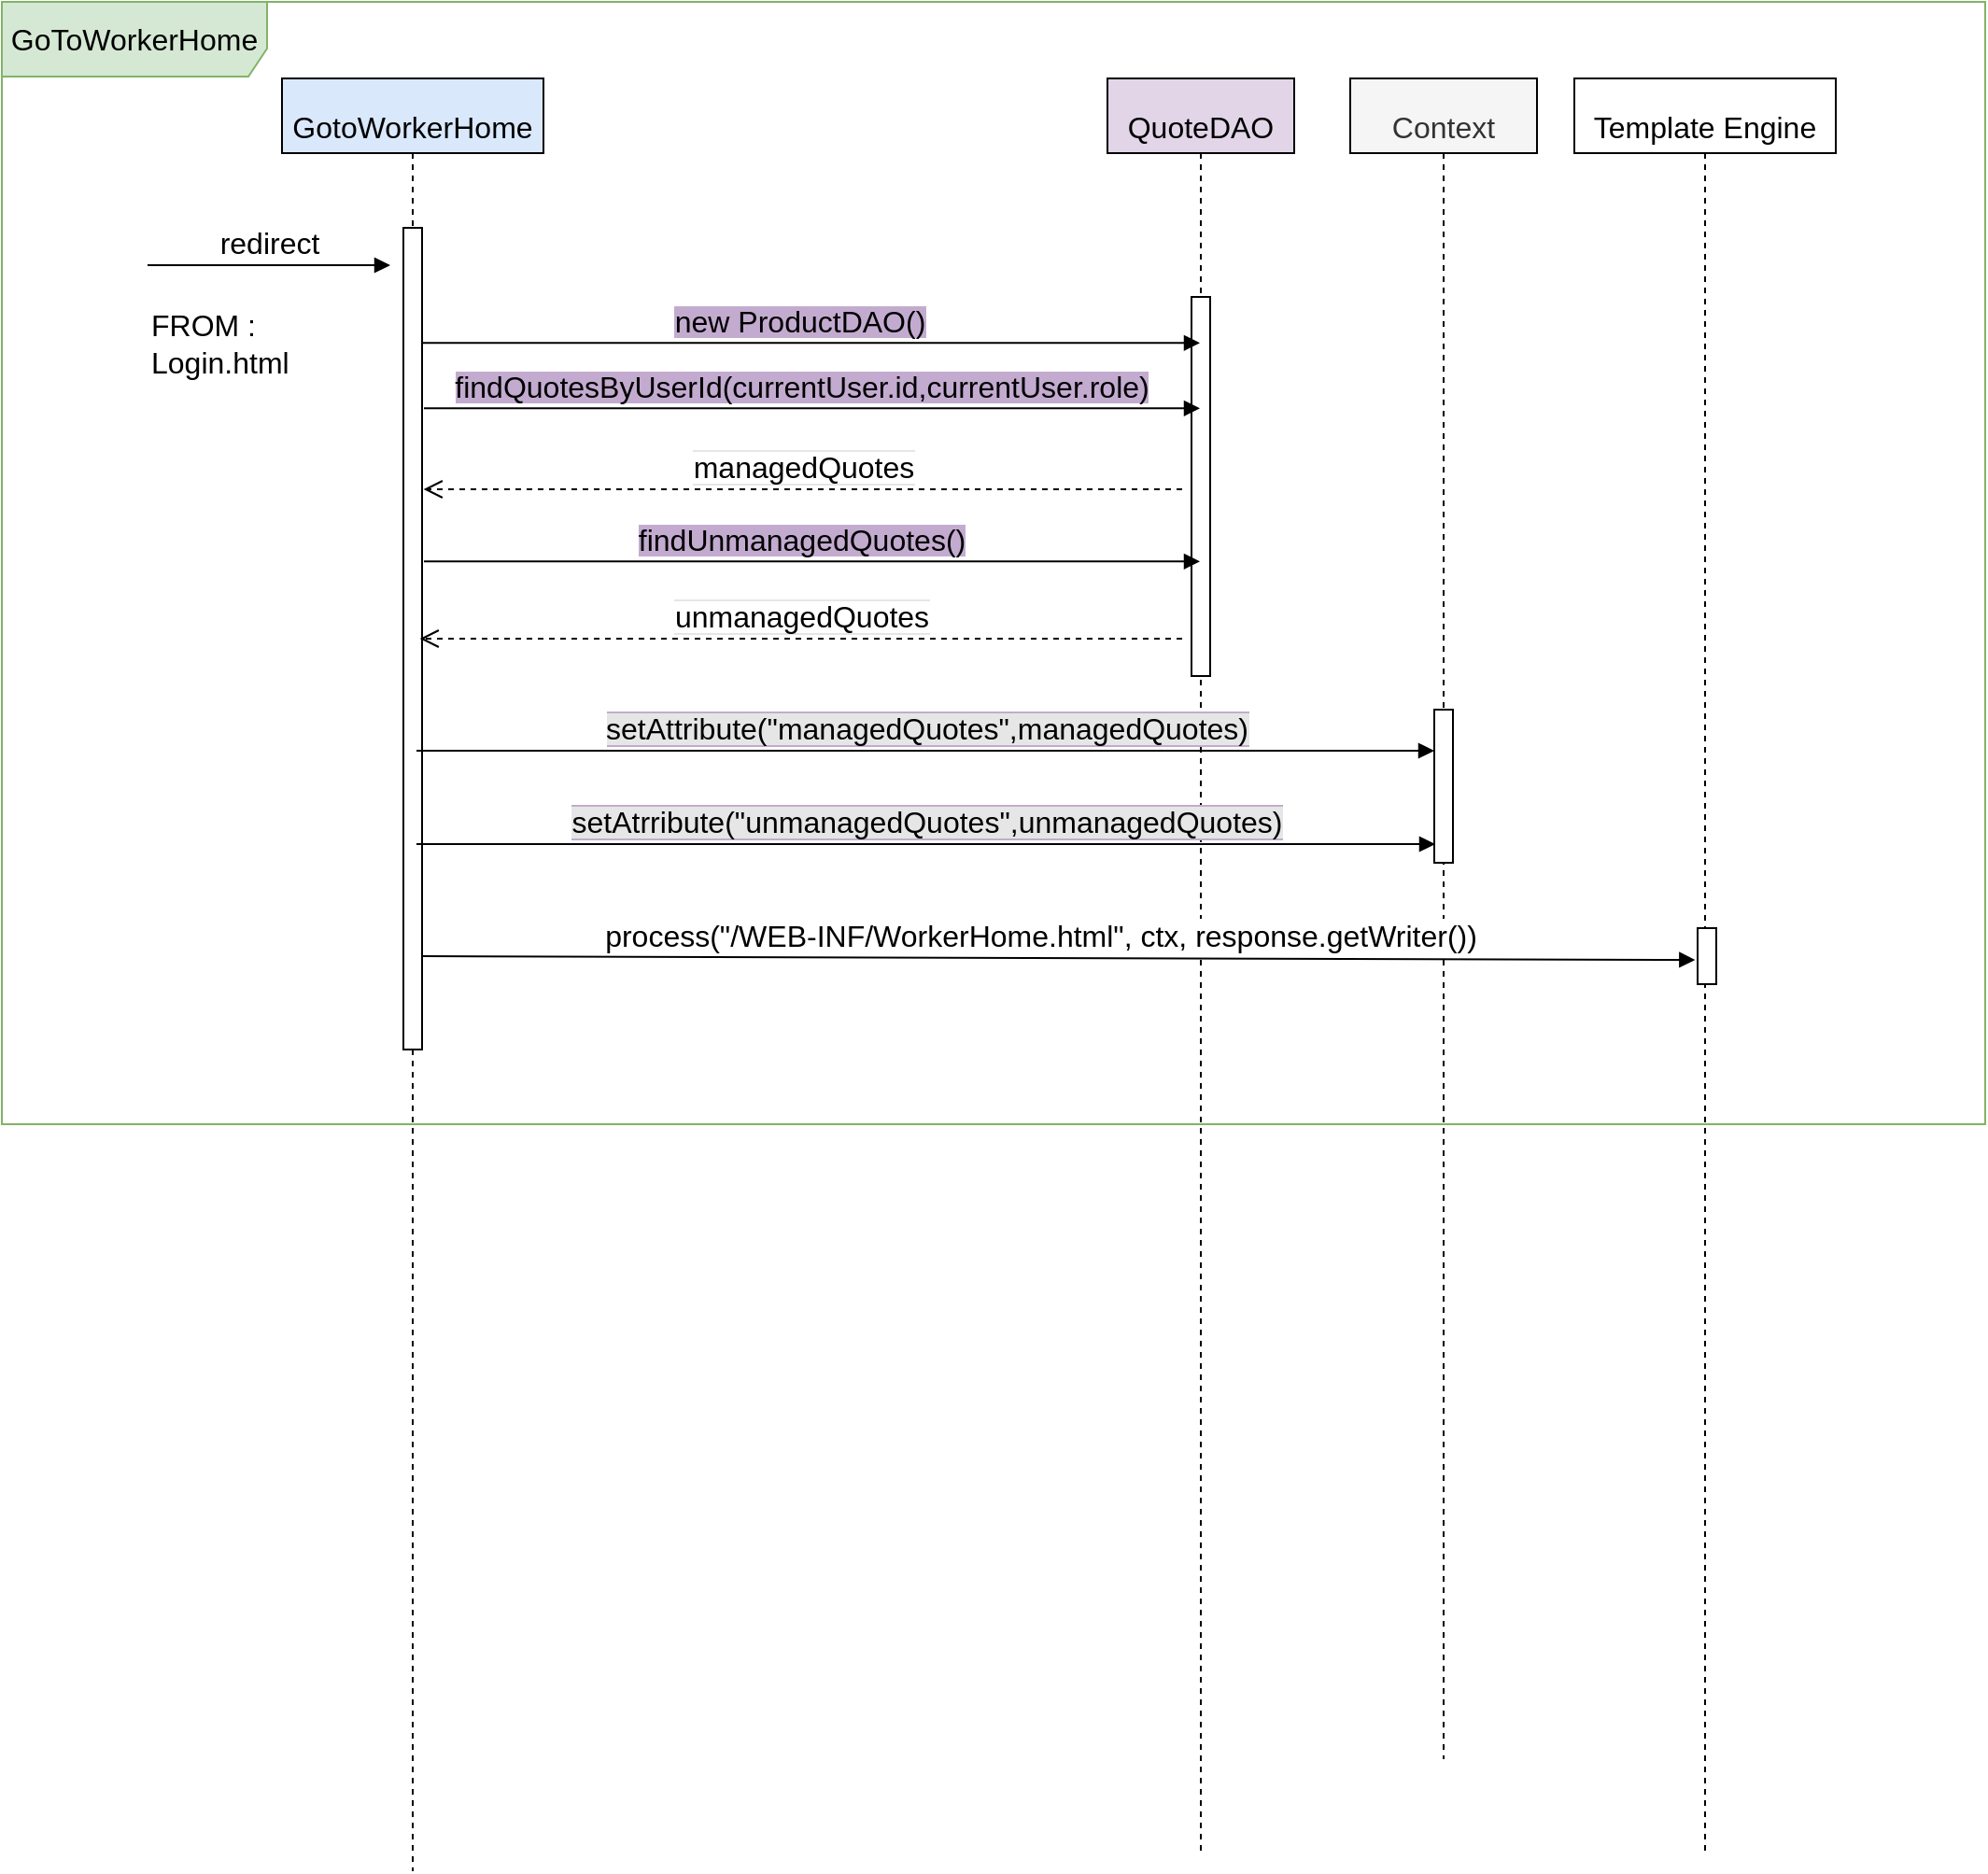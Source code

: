 <mxfile version="18.0.8" type="device"><diagram id="8lv88ZR4mrCCeqeHEAU_" name="Page-1"><mxGraphModel dx="2130" dy="1202" grid="1" gridSize="10" guides="1" tooltips="1" connect="1" arrows="1" fold="1" page="0" pageScale="1" pageWidth="827" pageHeight="1169" math="0" shadow="0"><root><mxCell id="0"/><mxCell id="1" parent="0"/><mxCell id="1Fg2AFdAJ2kEk59hbJvS-36" value="GoToWorkerHome" style="shape=umlFrame;whiteSpace=wrap;html=1;fontSize=16;width=142;height=40;fillColor=#d5e8d4;strokeColor=#82b366;" vertex="1" parent="1"><mxGeometry x="-282" y="-321" width="1062" height="601" as="geometry"/></mxCell><mxCell id="1Fg2AFdAJ2kEk59hbJvS-5" value="&lt;font style=&quot;font-size: 16px;&quot;&gt;GotoWorkerHome&lt;/font&gt;" style="shape=umlLifeline;perimeter=lifelinePerimeter;whiteSpace=wrap;html=1;container=1;collapsible=0;recursiveResize=0;outlineConnect=0;fontSize=33;align=center;fillColor=#dae8fc;strokeColor=#000000;" vertex="1" parent="1"><mxGeometry x="-132" y="-280" width="140" height="960" as="geometry"/></mxCell><mxCell id="1Fg2AFdAJ2kEk59hbJvS-21" value="" style="html=1;points=[];perimeter=orthogonalPerimeter;fontSize=16;" vertex="1" parent="1"><mxGeometry x="-67" y="-200" width="10" height="440" as="geometry"/></mxCell><mxCell id="1Fg2AFdAJ2kEk59hbJvS-13" value="redirect" style="html=1;verticalAlign=bottom;endArrow=block;rounded=0;fontSize=16;" edge="1" parent="1"><mxGeometry width="80" relative="1" as="geometry"><mxPoint x="-204" y="-180" as="sourcePoint"/><mxPoint x="-74" y="-180" as="targetPoint"/></mxGeometry></mxCell><mxCell id="1Fg2AFdAJ2kEk59hbJvS-38" value="FROM :&lt;br&gt;Login.html" style="text;html=1;strokeColor=none;fillColor=none;align=left;verticalAlign=middle;whiteSpace=wrap;rounded=0;fontSize=16;" vertex="1" parent="1"><mxGeometry x="-204" y="-163" width="102" height="50" as="geometry"/></mxCell><mxCell id="1Fg2AFdAJ2kEk59hbJvS-56" value="&lt;span style=&quot;font-size: 16px;&quot;&gt;Context&lt;/span&gt;" style="shape=umlLifeline;perimeter=lifelinePerimeter;whiteSpace=wrap;html=1;container=1;collapsible=0;recursiveResize=0;outlineConnect=0;fontSize=33;align=center;fillColor=#f5f5f5;strokeColor=#000000;fontColor=#333333;" vertex="1" parent="1"><mxGeometry x="440" y="-280" width="100" height="900" as="geometry"/></mxCell><mxCell id="1Fg2AFdAJ2kEk59hbJvS-67" value="" style="html=1;points=[];perimeter=orthogonalPerimeter;fontSize=16;" vertex="1" parent="1Fg2AFdAJ2kEk59hbJvS-56"><mxGeometry x="45" y="338" width="10" height="82" as="geometry"/></mxCell><mxCell id="1Fg2AFdAJ2kEk59hbJvS-69" value="&lt;span style=&quot;font-size: 16px;&quot;&gt;QuoteDAO&lt;/span&gt;" style="shape=umlLifeline;perimeter=lifelinePerimeter;whiteSpace=wrap;html=1;container=1;collapsible=0;recursiveResize=0;outlineConnect=0;fontSize=33;align=center;fillColor=#e1d5e7;strokeColor=#000000;" vertex="1" parent="1"><mxGeometry x="310" y="-280" width="100" height="950" as="geometry"/></mxCell><mxCell id="1Fg2AFdAJ2kEk59hbJvS-70" value="" style="html=1;points=[];perimeter=orthogonalPerimeter;fontSize=16;" vertex="1" parent="1Fg2AFdAJ2kEk59hbJvS-69"><mxGeometry x="45" y="117" width="10" height="203" as="geometry"/></mxCell><mxCell id="1Fg2AFdAJ2kEk59hbJvS-93" value="&lt;span style=&quot;background-color: rgb(255, 255, 255);&quot;&gt;managedQuotes&lt;/span&gt;" style="html=1;verticalAlign=bottom;endArrow=open;dashed=1;endSize=8;rounded=0;labelBackgroundColor=#E6E6E6;fontSize=16;" edge="1" parent="1Fg2AFdAJ2kEk59hbJvS-69"><mxGeometry relative="1" as="geometry"><mxPoint x="40" y="220" as="sourcePoint"/><mxPoint x="-366.167" y="220" as="targetPoint"/></mxGeometry></mxCell><mxCell id="1Fg2AFdAJ2kEk59hbJvS-86" value="&lt;span style=&quot;font-size: 16px;&quot;&gt;Template Engine&lt;/span&gt;" style="shape=umlLifeline;perimeter=lifelinePerimeter;whiteSpace=wrap;html=1;container=1;collapsible=0;recursiveResize=0;outlineConnect=0;fontSize=33;align=center;" vertex="1" parent="1"><mxGeometry x="560" y="-280" width="140" height="950" as="geometry"/></mxCell><mxCell id="1Fg2AFdAJ2kEk59hbJvS-87" value="" style="html=1;points=[];perimeter=orthogonalPerimeter;fontSize=16;" vertex="1" parent="1Fg2AFdAJ2kEk59hbJvS-86"><mxGeometry x="66" y="455" width="10" height="30" as="geometry"/></mxCell><mxCell id="1Fg2AFdAJ2kEk59hbJvS-88" value="process(&quot;/WEB-INF/WorkerHome.html&quot;, ctx, response.getWriter())" style="html=1;verticalAlign=bottom;endArrow=block;rounded=0;fontSize=16;entryX=-0.133;entryY=0.567;entryDx=0;entryDy=0;entryPerimeter=0;" edge="1" parent="1" target="1Fg2AFdAJ2kEk59hbJvS-87"><mxGeometry x="-0.029" width="80" relative="1" as="geometry"><mxPoint x="-57.0" y="190" as="sourcePoint"/><mxPoint x="620" y="190" as="targetPoint"/><mxPoint as="offset"/></mxGeometry></mxCell><mxCell id="1Fg2AFdAJ2kEk59hbJvS-90" value="&lt;span style=&quot;background-color: rgb(195, 171, 208);&quot;&gt;findQuotesByUserId(currentUser.id,currentUser.role)&lt;/span&gt;" style="html=1;verticalAlign=bottom;endArrow=block;rounded=0;fontSize=16;" edge="1" parent="1" target="1Fg2AFdAJ2kEk59hbJvS-69"><mxGeometry x="-0.029" width="80" relative="1" as="geometry"><mxPoint x="-56" y="-103.33" as="sourcePoint"/><mxPoint x="330.5" y="-103.33" as="targetPoint"/><mxPoint as="offset"/></mxGeometry></mxCell><mxCell id="1Fg2AFdAJ2kEk59hbJvS-91" value="&lt;span style=&quot;background-color: rgb(195, 171, 208);&quot;&gt;findUnmanagedQuotes()&lt;/span&gt;" style="html=1;verticalAlign=bottom;endArrow=block;rounded=0;fontSize=16;" edge="1" parent="1"><mxGeometry x="-0.029" width="80" relative="1" as="geometry"><mxPoint x="-56" y="-21.33" as="sourcePoint"/><mxPoint x="359.5" y="-21.33" as="targetPoint"/><mxPoint as="offset"/></mxGeometry></mxCell><mxCell id="1Fg2AFdAJ2kEk59hbJvS-94" value="&lt;span style=&quot;background-color: rgb(255, 255, 255);&quot;&gt;unmanagedQuotes&lt;/span&gt;" style="html=1;verticalAlign=bottom;endArrow=open;dashed=1;endSize=8;rounded=0;labelBackgroundColor=#E6E6E6;fontSize=16;" edge="1" parent="1"><mxGeometry relative="1" as="geometry"><mxPoint x="350" y="20" as="sourcePoint"/><mxPoint x="-58.167" y="20" as="targetPoint"/></mxGeometry></mxCell><mxCell id="1Fg2AFdAJ2kEk59hbJvS-68" value="&lt;span style=&quot;background-color: rgb(195, 171, 208);&quot;&gt;new ProductDAO()&lt;/span&gt;" style="html=1;verticalAlign=bottom;endArrow=block;rounded=0;fontSize=16;" edge="1" parent="1" target="1Fg2AFdAJ2kEk59hbJvS-69"><mxGeometry x="-0.029" width="80" relative="1" as="geometry"><mxPoint x="-57.0" y="-138.33" as="sourcePoint"/><mxPoint x="589" y="-138.83" as="targetPoint"/><mxPoint as="offset"/></mxGeometry></mxCell><mxCell id="1Fg2AFdAJ2kEk59hbJvS-95" value="&lt;span style=&quot;background-color: rgb(230, 230, 230);&quot;&gt;setAttribute(&quot;managedQuotes&quot;,managedQuotes)&lt;/span&gt;" style="html=1;verticalAlign=bottom;endArrow=block;rounded=0;labelBackgroundColor=#C3ABD0;fontSize=16;" edge="1" parent="1"><mxGeometry width="80" relative="1" as="geometry"><mxPoint x="-60" y="80" as="sourcePoint"/><mxPoint x="485" y="80.0" as="targetPoint"/></mxGeometry></mxCell><mxCell id="1Fg2AFdAJ2kEk59hbJvS-96" value="&lt;span style=&quot;background-color: rgb(230, 230, 230);&quot;&gt;setAtrribute(&quot;unmanagedQuotes&quot;,unmanagedQuotes)&lt;/span&gt;" style="html=1;verticalAlign=bottom;endArrow=block;rounded=0;labelBackgroundColor=#C3ABD0;fontSize=16;" edge="1" parent="1"><mxGeometry width="80" relative="1" as="geometry"><mxPoint x="-60" y="130" as="sourcePoint"/><mxPoint x="485.5" y="130" as="targetPoint"/></mxGeometry></mxCell></root></mxGraphModel></diagram></mxfile>